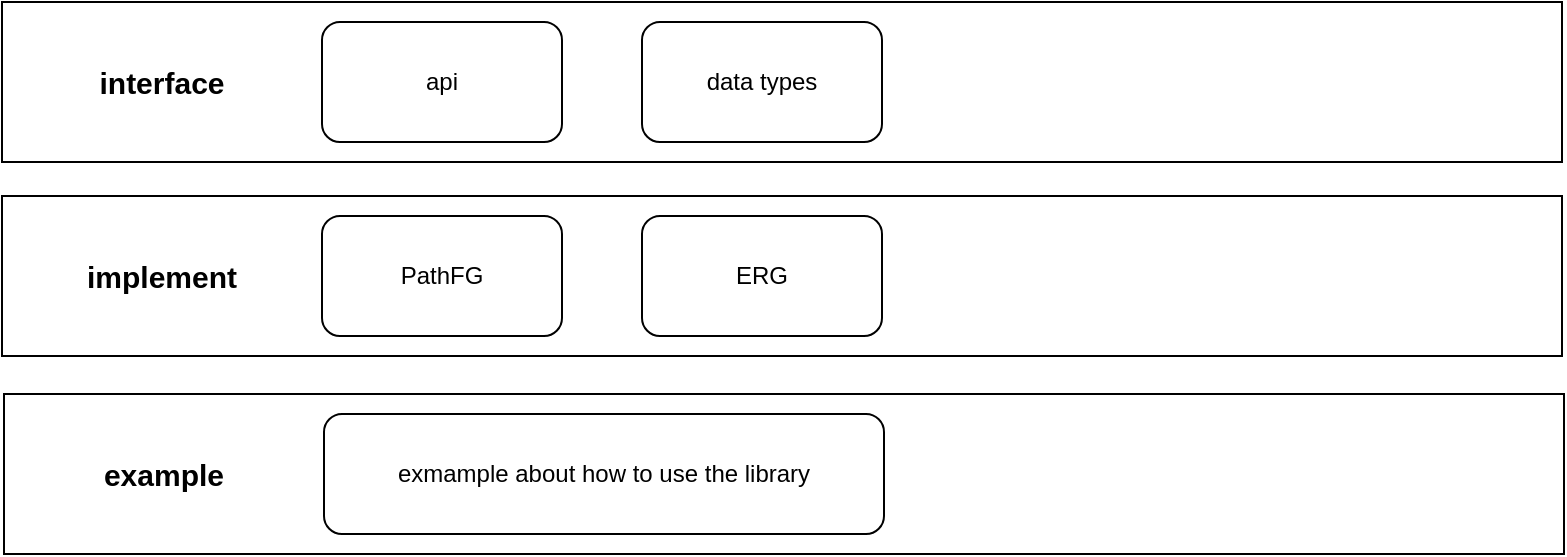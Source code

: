 <mxfile pages="3">
    <diagram id="k7U1leZ_NVyK1WPOzW_l" name="structure">
        <mxGraphModel dx="445" dy="315" grid="1" gridSize="10" guides="1" tooltips="1" connect="1" arrows="1" fold="1" page="1" pageScale="1" pageWidth="1169" pageHeight="827" math="0" shadow="0">
            <root>
                <mxCell id="keOr7OvfMAd7OnkER-1M-0"/>
                <mxCell id="keOr7OvfMAd7OnkER-1M-1" parent="keOr7OvfMAd7OnkER-1M-0"/>
                <mxCell id="FvBOYgAS-_ke2ZwoTicX-11" value="" style="rounded=0;whiteSpace=wrap;html=1;fontSize=12;" parent="keOr7OvfMAd7OnkER-1M-1" vertex="1">
                    <mxGeometry x="20" y="280" width="780" height="80" as="geometry"/>
                </mxCell>
                <mxCell id="FvBOYgAS-_ke2ZwoTicX-12" value="interface" style="text;html=1;strokeColor=none;fillColor=none;align=center;verticalAlign=middle;whiteSpace=wrap;rounded=0;fontSize=15;fontStyle=1" parent="keOr7OvfMAd7OnkER-1M-1" vertex="1">
                    <mxGeometry x="20" y="280" width="160" height="80" as="geometry"/>
                </mxCell>
                <mxCell id="FvBOYgAS-_ke2ZwoTicX-13" value="api" style="rounded=1;whiteSpace=wrap;html=1;fontSize=12;" parent="keOr7OvfMAd7OnkER-1M-1" vertex="1">
                    <mxGeometry x="180" y="290" width="120" height="60" as="geometry"/>
                </mxCell>
                <mxCell id="FvBOYgAS-_ke2ZwoTicX-16" value="data types" style="rounded=1;whiteSpace=wrap;html=1;fontSize=12;" parent="keOr7OvfMAd7OnkER-1M-1" vertex="1">
                    <mxGeometry x="340" y="290" width="120" height="60" as="geometry"/>
                </mxCell>
                <mxCell id="0" value="" style="rounded=0;whiteSpace=wrap;html=1;fontSize=12;" parent="keOr7OvfMAd7OnkER-1M-1" vertex="1">
                    <mxGeometry x="21" y="476" width="780" height="80" as="geometry"/>
                </mxCell>
                <mxCell id="1" value="example" style="text;html=1;strokeColor=none;fillColor=none;align=center;verticalAlign=middle;whiteSpace=wrap;rounded=0;fontSize=15;fontStyle=1" parent="keOr7OvfMAd7OnkER-1M-1" vertex="1">
                    <mxGeometry x="21" y="476" width="160" height="80" as="geometry"/>
                </mxCell>
                <mxCell id="2" value="exmample about how to use the library" style="rounded=1;whiteSpace=wrap;html=1;fontSize=12;" parent="keOr7OvfMAd7OnkER-1M-1" vertex="1">
                    <mxGeometry x="181" y="486" width="280" height="60" as="geometry"/>
                </mxCell>
                <mxCell id="3" value="" style="rounded=0;whiteSpace=wrap;html=1;fontSize=12;" parent="keOr7OvfMAd7OnkER-1M-1" vertex="1">
                    <mxGeometry x="20" y="377" width="780" height="80" as="geometry"/>
                </mxCell>
                <mxCell id="4" value="implement" style="text;html=1;strokeColor=none;fillColor=none;align=center;verticalAlign=middle;whiteSpace=wrap;rounded=0;fontSize=15;fontStyle=1" parent="keOr7OvfMAd7OnkER-1M-1" vertex="1">
                    <mxGeometry x="20" y="377" width="160" height="80" as="geometry"/>
                </mxCell>
                <mxCell id="5" value="PathFG" style="rounded=1;whiteSpace=wrap;html=1;fontSize=12;" parent="keOr7OvfMAd7OnkER-1M-1" vertex="1">
                    <mxGeometry x="180" y="387" width="120" height="60" as="geometry"/>
                </mxCell>
                <mxCell id="6" value="ERG" style="rounded=1;whiteSpace=wrap;html=1;fontSize=12;" parent="keOr7OvfMAd7OnkER-1M-1" vertex="1">
                    <mxGeometry x="340" y="387" width="120" height="60" as="geometry"/>
                </mxCell>
            </root>
        </mxGraphModel>
    </diagram>
    <diagram id="kBfOB2SBIhDGXqwLswxl" name="workflow">
        <mxGraphModel dx="445" dy="315" grid="1" gridSize="10" guides="1" tooltips="1" connect="1" arrows="1" fold="1" page="1" pageScale="1" pageWidth="2336" pageHeight="1654" math="0" shadow="0">
            <root>
                <mxCell id="L_x6KOI5Ie3beH957Cwe-0"/>
                <mxCell id="L_x6KOI5Ie3beH957Cwe-1" parent="L_x6KOI5Ie3beH957Cwe-0"/>
            </root>
        </mxGraphModel>
    </diagram>
</mxfile>